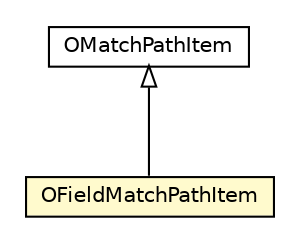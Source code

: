 #!/usr/local/bin/dot
#
# Class diagram 
# Generated by UMLGraph version R5_6-24-gf6e263 (http://www.umlgraph.org/)
#

digraph G {
	edge [fontname="Helvetica",fontsize=10,labelfontname="Helvetica",labelfontsize=10];
	node [fontname="Helvetica",fontsize=10,shape=plaintext];
	nodesep=0.25;
	ranksep=0.5;
	// com.orientechnologies.orient.core.sql.parser.OMatchPathItem
	c3530921 [label=<<table title="com.orientechnologies.orient.core.sql.parser.OMatchPathItem" border="0" cellborder="1" cellspacing="0" cellpadding="2" port="p" href="./OMatchPathItem.html">
		<tr><td><table border="0" cellspacing="0" cellpadding="1">
<tr><td align="center" balign="center"> OMatchPathItem </td></tr>
		</table></td></tr>
		</table>>, URL="./OMatchPathItem.html", fontname="Helvetica", fontcolor="black", fontsize=10.0];
	// com.orientechnologies.orient.core.sql.parser.OFieldMatchPathItem
	c3531091 [label=<<table title="com.orientechnologies.orient.core.sql.parser.OFieldMatchPathItem" border="0" cellborder="1" cellspacing="0" cellpadding="2" port="p" bgcolor="lemonChiffon" href="./OFieldMatchPathItem.html">
		<tr><td><table border="0" cellspacing="0" cellpadding="1">
<tr><td align="center" balign="center"> OFieldMatchPathItem </td></tr>
		</table></td></tr>
		</table>>, URL="./OFieldMatchPathItem.html", fontname="Helvetica", fontcolor="black", fontsize=10.0];
	//com.orientechnologies.orient.core.sql.parser.OFieldMatchPathItem extends com.orientechnologies.orient.core.sql.parser.OMatchPathItem
	c3530921:p -> c3531091:p [dir=back,arrowtail=empty];
}

